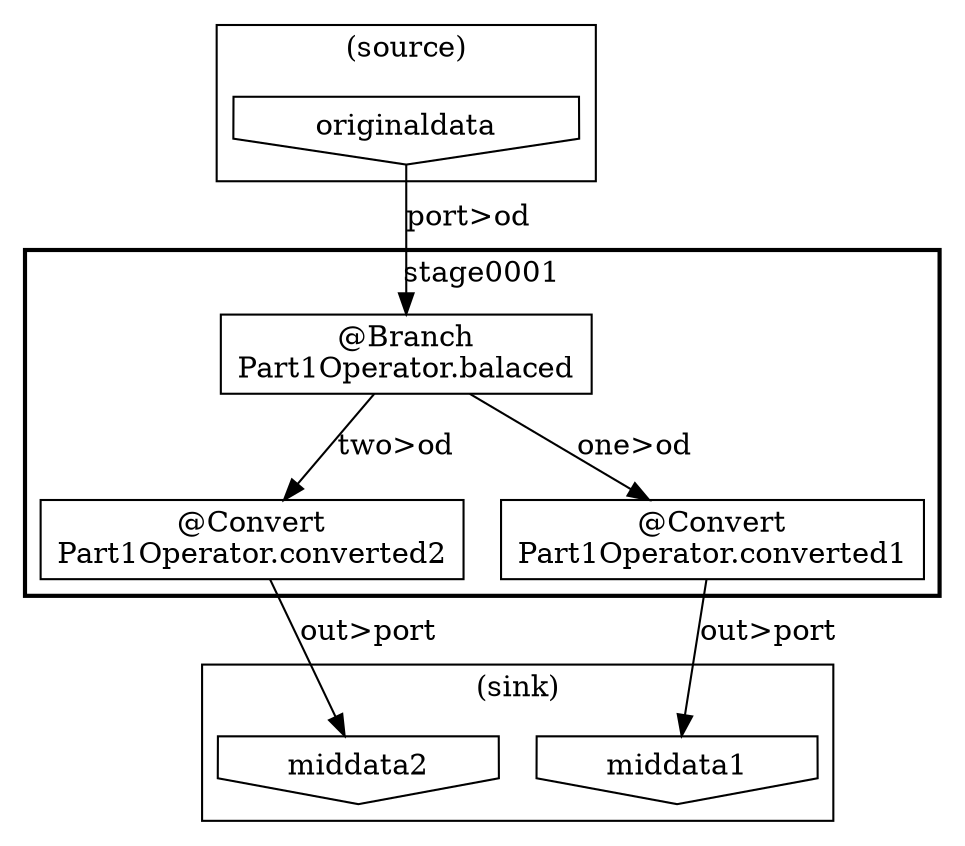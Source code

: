 digraph {
    subgraph "cluster_b646be14-6e9e-41df-9f20-928b600ed76f" {
        label = "(sink)";
        "38b29cfd-df2b-4283-98f8-afda6aa403f8" [shape=invhouse, label="middata2"];
        "ad1cdd48-9042-4868-be53-b8fae020fa79" [shape=invhouse, label="middata1"];
    }
    subgraph "cluster_bd4bbad6-748a-4881-9300-5c91f8f6a3cc" {
        label = "(source)";
        "b81dab0c-b943-4e3b-afb5-bc16cc9962c1" [shape=invhouse, label="originaldata"];
    }
    subgraph "cluster_2735311b-8ed4-4125-b2bf-25d0385275ca" {
        label = "stage0001";
        style = bold;
        "5246fe76-6ad7-4747-ab2a-7e7c3a37fb15" [shape=box, label="@Branch\nPart1Operator.balaced"];
        "b8dac44b-6e65-4285-80d6-7d3a37bc3c4c" [shape=box, label="@Convert\nPart1Operator.converted2"];
        "d627fb83-4632-4cb7-b4db-4f072b77b79e" [shape=box, label="@Convert\nPart1Operator.converted1"];
    }
    "b81dab0c-b943-4e3b-afb5-bc16cc9962c1" -> "5246fe76-6ad7-4747-ab2a-7e7c3a37fb15" [label="port>od"];
    "b8dac44b-6e65-4285-80d6-7d3a37bc3c4c" -> "38b29cfd-df2b-4283-98f8-afda6aa403f8" [label="out>port"];
    "d627fb83-4632-4cb7-b4db-4f072b77b79e" -> "ad1cdd48-9042-4868-be53-b8fae020fa79" [label="out>port"];
    "5246fe76-6ad7-4747-ab2a-7e7c3a37fb15" -> "d627fb83-4632-4cb7-b4db-4f072b77b79e" [label="one>od"];
    "5246fe76-6ad7-4747-ab2a-7e7c3a37fb15" -> "b8dac44b-6e65-4285-80d6-7d3a37bc3c4c" [label="two>od"];
}
